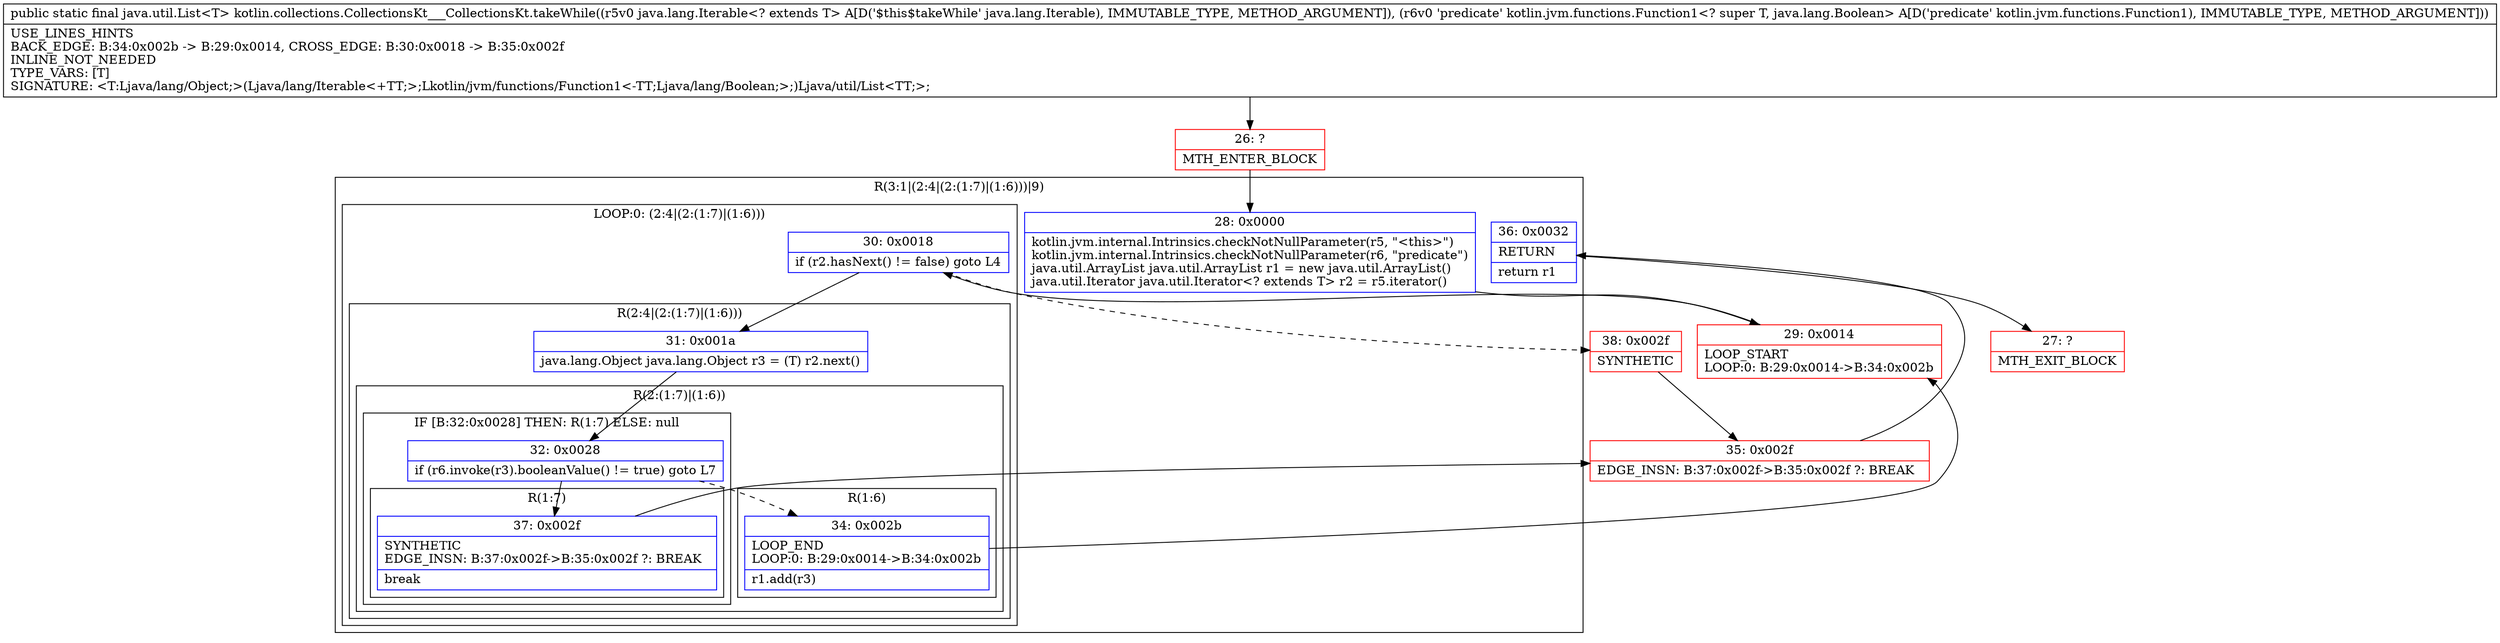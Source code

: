 digraph "CFG forkotlin.collections.CollectionsKt___CollectionsKt.takeWhile(Ljava\/lang\/Iterable;Lkotlin\/jvm\/functions\/Function1;)Ljava\/util\/List;" {
subgraph cluster_Region_542106014 {
label = "R(3:1|(2:4|(2:(1:7)|(1:6)))|9)";
node [shape=record,color=blue];
Node_28 [shape=record,label="{28\:\ 0x0000|kotlin.jvm.internal.Intrinsics.checkNotNullParameter(r5, \"\<this\>\")\lkotlin.jvm.internal.Intrinsics.checkNotNullParameter(r6, \"predicate\")\ljava.util.ArrayList java.util.ArrayList r1 = new java.util.ArrayList()\ljava.util.Iterator java.util.Iterator\<? extends T\> r2 = r5.iterator()\l}"];
subgraph cluster_LoopRegion_853429978 {
label = "LOOP:0: (2:4|(2:(1:7)|(1:6)))";
node [shape=record,color=blue];
Node_30 [shape=record,label="{30\:\ 0x0018|if (r2.hasNext() != false) goto L4\l}"];
subgraph cluster_Region_1968238143 {
label = "R(2:4|(2:(1:7)|(1:6)))";
node [shape=record,color=blue];
Node_31 [shape=record,label="{31\:\ 0x001a|java.lang.Object java.lang.Object r3 = (T) r2.next()\l}"];
subgraph cluster_Region_860591469 {
label = "R(2:(1:7)|(1:6))";
node [shape=record,color=blue];
subgraph cluster_IfRegion_718058010 {
label = "IF [B:32:0x0028] THEN: R(1:7) ELSE: null";
node [shape=record,color=blue];
Node_32 [shape=record,label="{32\:\ 0x0028|if (r6.invoke(r3).booleanValue() != true) goto L7\l}"];
subgraph cluster_Region_1532394505 {
label = "R(1:7)";
node [shape=record,color=blue];
Node_37 [shape=record,label="{37\:\ 0x002f|SYNTHETIC\lEDGE_INSN: B:37:0x002f\-\>B:35:0x002f ?: BREAK  \l|break\l}"];
}
}
subgraph cluster_Region_2085227034 {
label = "R(1:6)";
node [shape=record,color=blue];
Node_34 [shape=record,label="{34\:\ 0x002b|LOOP_END\lLOOP:0: B:29:0x0014\-\>B:34:0x002b\l|r1.add(r3)\l}"];
}
}
}
}
Node_36 [shape=record,label="{36\:\ 0x0032|RETURN\l|return r1\l}"];
}
Node_26 [shape=record,color=red,label="{26\:\ ?|MTH_ENTER_BLOCK\l}"];
Node_29 [shape=record,color=red,label="{29\:\ 0x0014|LOOP_START\lLOOP:0: B:29:0x0014\-\>B:34:0x002b\l}"];
Node_35 [shape=record,color=red,label="{35\:\ 0x002f|EDGE_INSN: B:37:0x002f\-\>B:35:0x002f ?: BREAK  \l}"];
Node_27 [shape=record,color=red,label="{27\:\ ?|MTH_EXIT_BLOCK\l}"];
Node_38 [shape=record,color=red,label="{38\:\ 0x002f|SYNTHETIC\l}"];
MethodNode[shape=record,label="{public static final java.util.List\<T\> kotlin.collections.CollectionsKt___CollectionsKt.takeWhile((r5v0 java.lang.Iterable\<? extends T\> A[D('$this$takeWhile' java.lang.Iterable), IMMUTABLE_TYPE, METHOD_ARGUMENT]), (r6v0 'predicate' kotlin.jvm.functions.Function1\<? super T, java.lang.Boolean\> A[D('predicate' kotlin.jvm.functions.Function1), IMMUTABLE_TYPE, METHOD_ARGUMENT]))  | USE_LINES_HINTS\lBACK_EDGE: B:34:0x002b \-\> B:29:0x0014, CROSS_EDGE: B:30:0x0018 \-\> B:35:0x002f\lINLINE_NOT_NEEDED\lTYPE_VARS: [T]\lSIGNATURE: \<T:Ljava\/lang\/Object;\>(Ljava\/lang\/Iterable\<+TT;\>;Lkotlin\/jvm\/functions\/Function1\<\-TT;Ljava\/lang\/Boolean;\>;)Ljava\/util\/List\<TT;\>;\l}"];
MethodNode -> Node_26;Node_28 -> Node_29;
Node_30 -> Node_31;
Node_30 -> Node_38[style=dashed];
Node_31 -> Node_32;
Node_32 -> Node_34[style=dashed];
Node_32 -> Node_37;
Node_37 -> Node_35;
Node_34 -> Node_29;
Node_36 -> Node_27;
Node_26 -> Node_28;
Node_29 -> Node_30;
Node_35 -> Node_36;
Node_38 -> Node_35;
}

